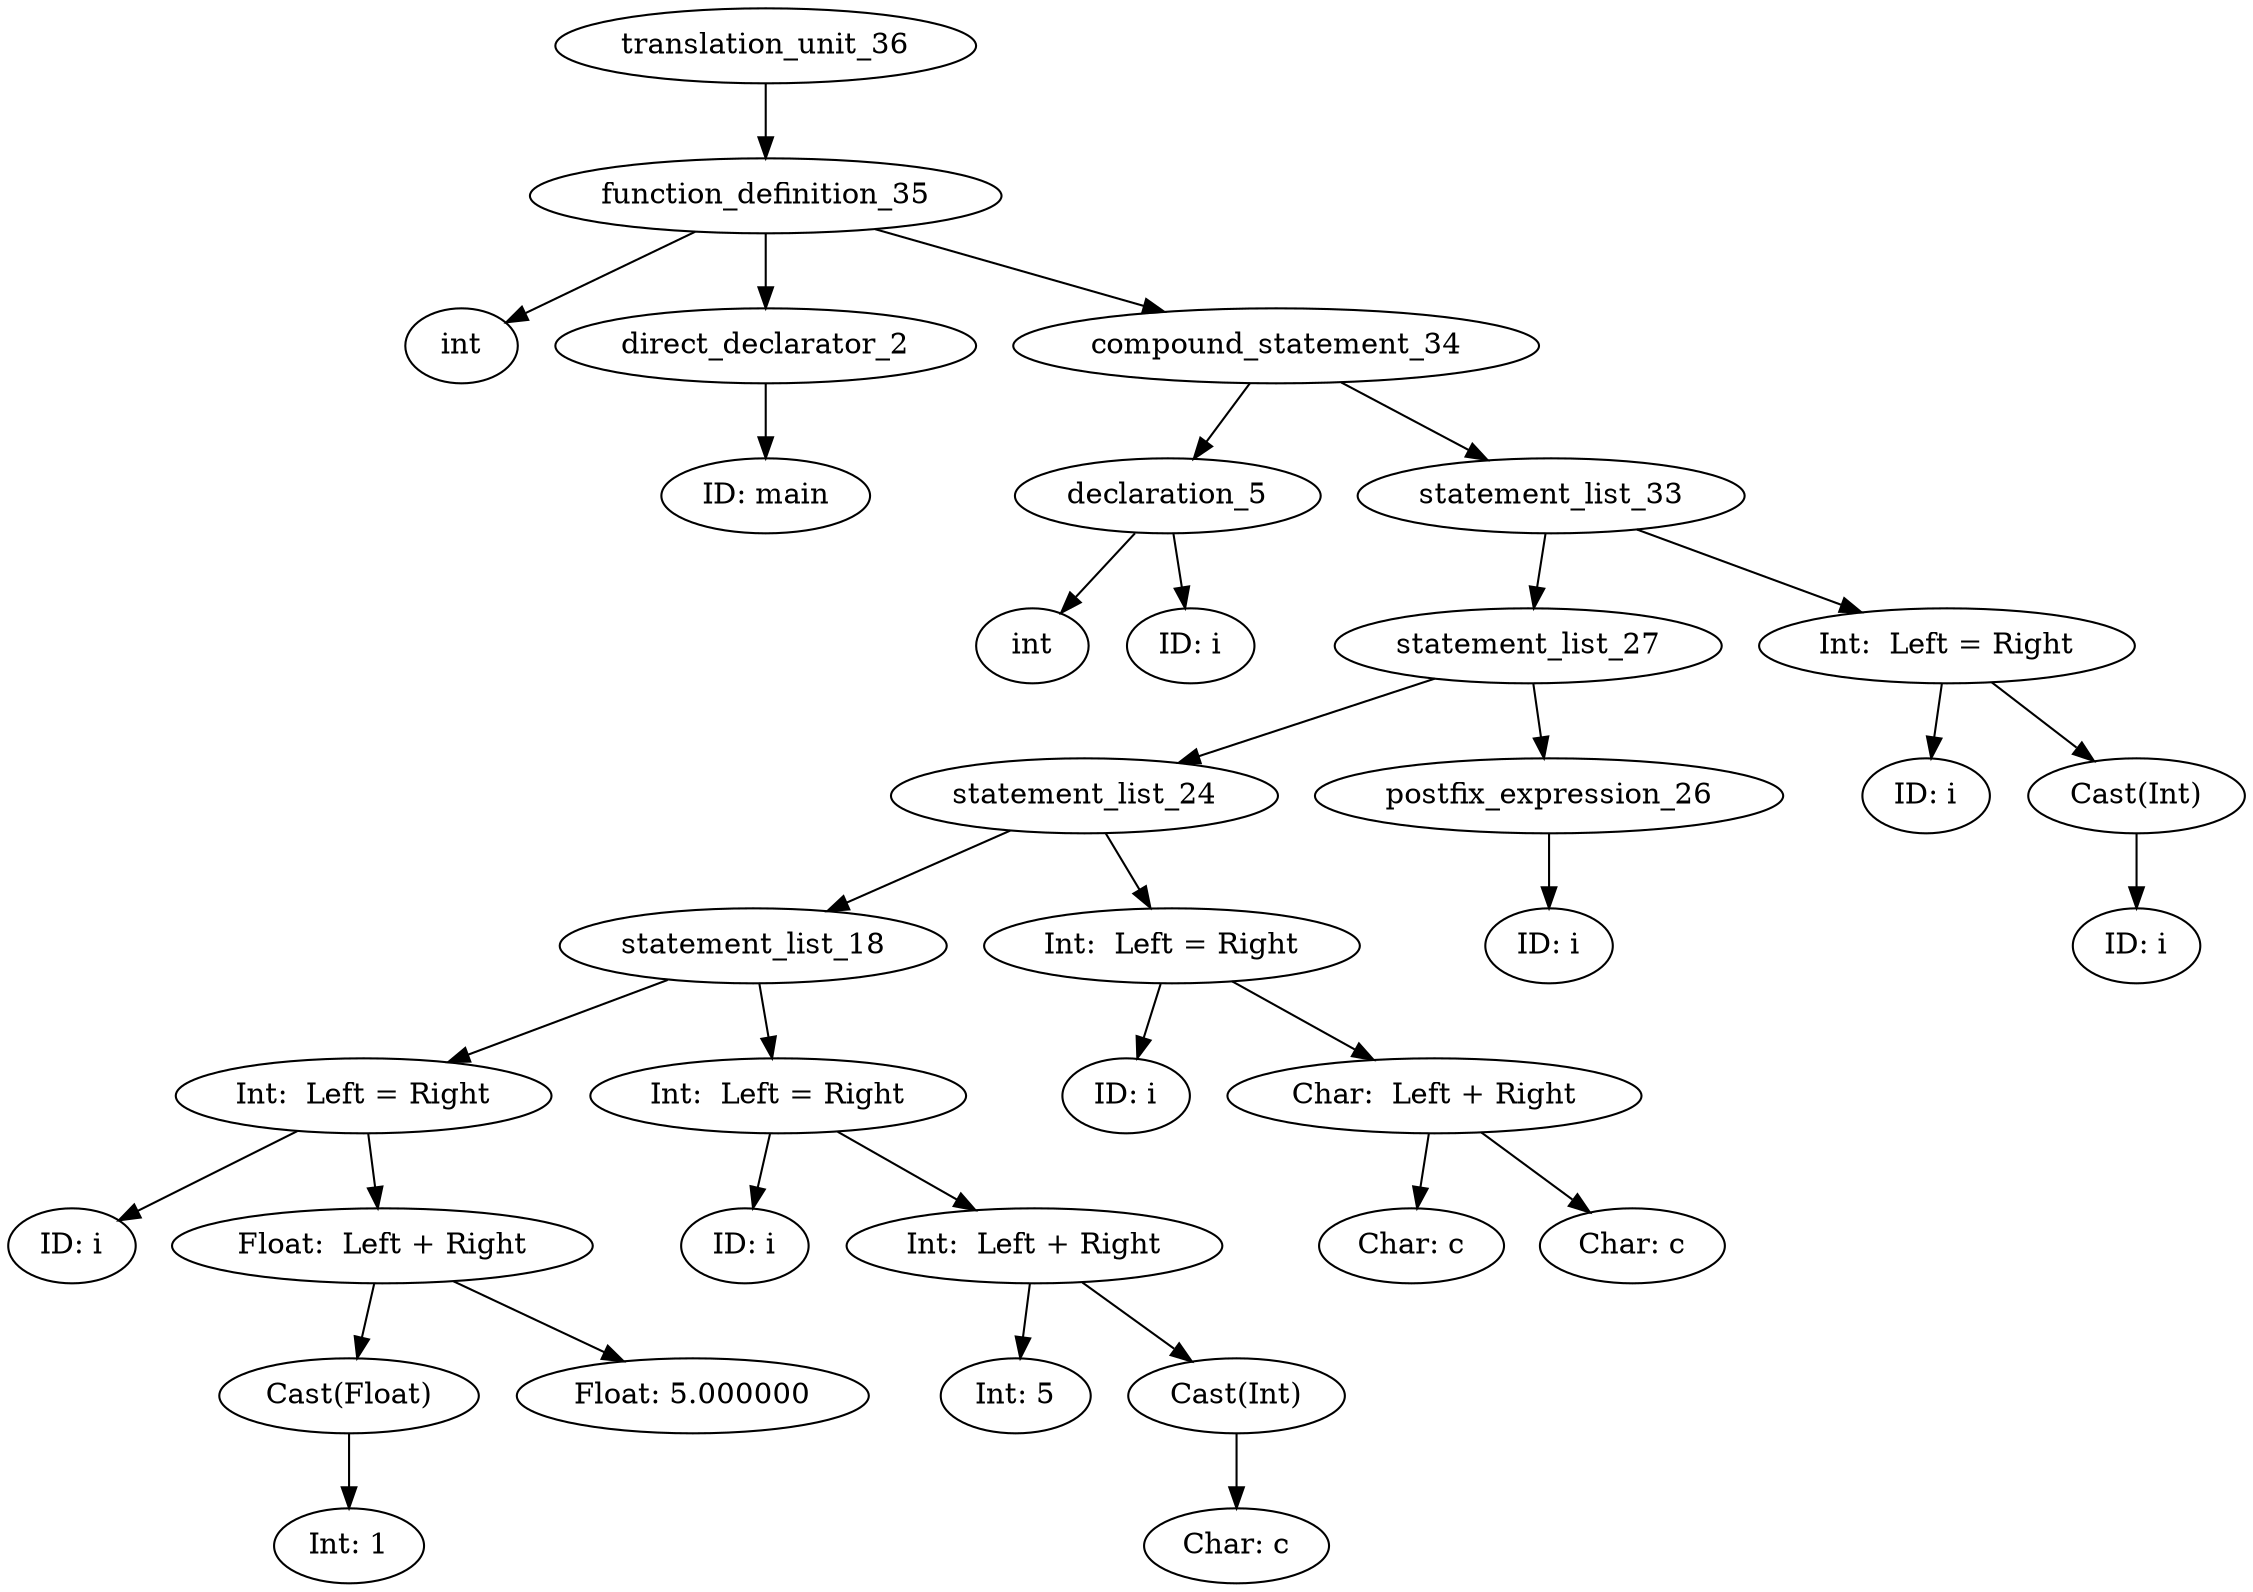 digraph AST {
	translation_unit_36 -> function_definition_35;
	function_definition_35 -> type_specifier_0;
	type_specifier_0 [label="int"]
	function_definition_35 -> direct_declarator_2;
	direct_declarator_2 -> identifier_1;
	identifier_1 [label="ID: main"]
	function_definition_35 -> compound_statement_34;
	compound_statement_34 -> declaration_5;
	declaration_5 -> type_specifier_3;
	type_specifier_3 [label="int"]
	declaration_5 -> identifier_4;
	identifier_4 [label="ID: i"]
	compound_statement_34 -> statement_list_33;
	statement_list_33 -> statement_list_27;
	statement_list_27 -> statement_list_24;
	statement_list_24 -> statement_list_18;
	statement_list_18 -> assignment_expression_11;
	assignment_expression_11 [label="Int:  Left = Right"]
	assignment_expression_11 -> identifier_6;
	identifier_6 [label="ID: i"]
	assignment_expression_11 -> operator_expression_9;
	operator_expression_9 [label="Float:  Left + Right"]
	operator_expression_9 -> implicit_cast_10;
	implicit_cast_10 [label="Cast(Float)"]
	implicit_cast_10 -> constant_7;
	constant_7 [label="Int: 1"]
	operator_expression_9 -> constant_8;
	constant_8 [label="Float: 5.000000"]
	statement_list_18 -> assignment_expression_17;
	assignment_expression_17 [label="Int:  Left = Right"]
	assignment_expression_17 -> identifier_12;
	identifier_12 [label="ID: i"]
	assignment_expression_17 -> operator_expression_15;
	operator_expression_15 [label="Int:  Left + Right"]
	operator_expression_15 -> constant_13;
	constant_13 [label="Int: 5"]
	operator_expression_15 -> implicit_cast_16;
	implicit_cast_16 [label="Cast(Int)"]
	implicit_cast_16 -> constant_14;
	constant_14 [label="Char: c"]
	statement_list_24 -> assignment_expression_23;
	assignment_expression_23 [label="Int:  Left = Right"]
	assignment_expression_23 -> identifier_19;
	identifier_19 [label="ID: i"]
	assignment_expression_23 -> operator_expression_22;
	operator_expression_22 [label="Char:  Left + Right"]
	operator_expression_22 -> constant_20;
	constant_20 [label="Char: c"]
	operator_expression_22 -> constant_21;
	constant_21 [label="Char: c"]
	statement_list_27 -> postfix_expression_26;
	postfix_expression_26 -> identifier_25;
	identifier_25 [label="ID: i"]
	statement_list_33 -> assignment_expression_32;
	assignment_expression_32 [label="Int:  Left = Right"]
	assignment_expression_32 -> identifier_28;
	identifier_28 [label="ID: i"]
	assignment_expression_32 -> cast_expression31;
	cast_expression31 [label="Cast(Int)"]
	cast_expression31 -> identifier_30;
	identifier_30 [label="ID: i"]
}
